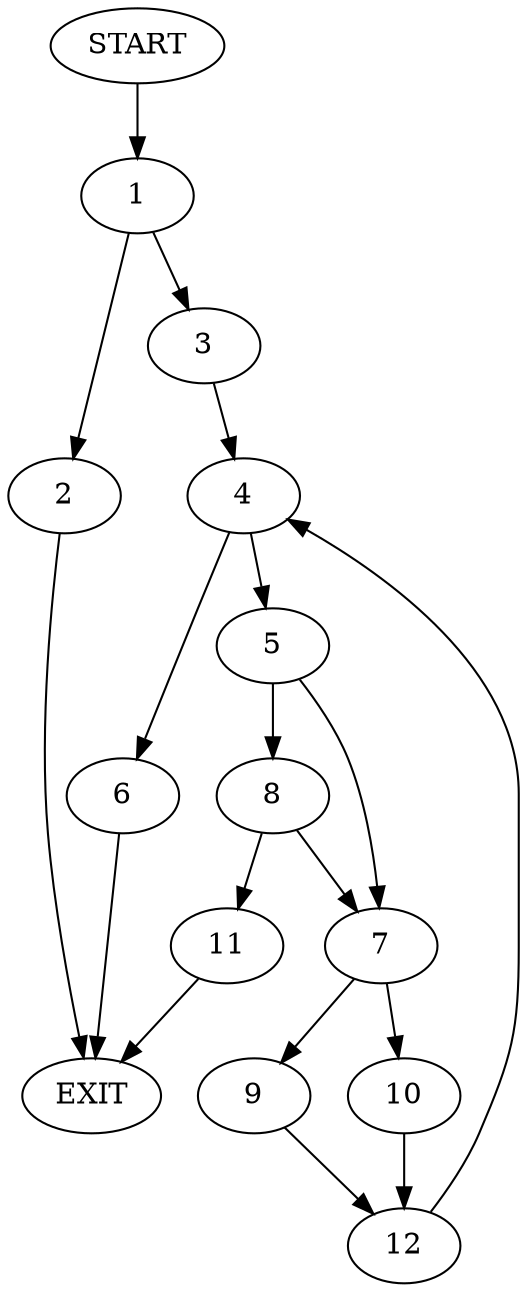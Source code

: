 digraph {
0 [label="START"]
13 [label="EXIT"]
0 -> 1
1 -> 2
1 -> 3
2 -> 13
3 -> 4
4 -> 5
4 -> 6
5 -> 7
5 -> 8
6 -> 13
7 -> 9
7 -> 10
8 -> 11
8 -> 7
11 -> 13
10 -> 12
9 -> 12
12 -> 4
}
